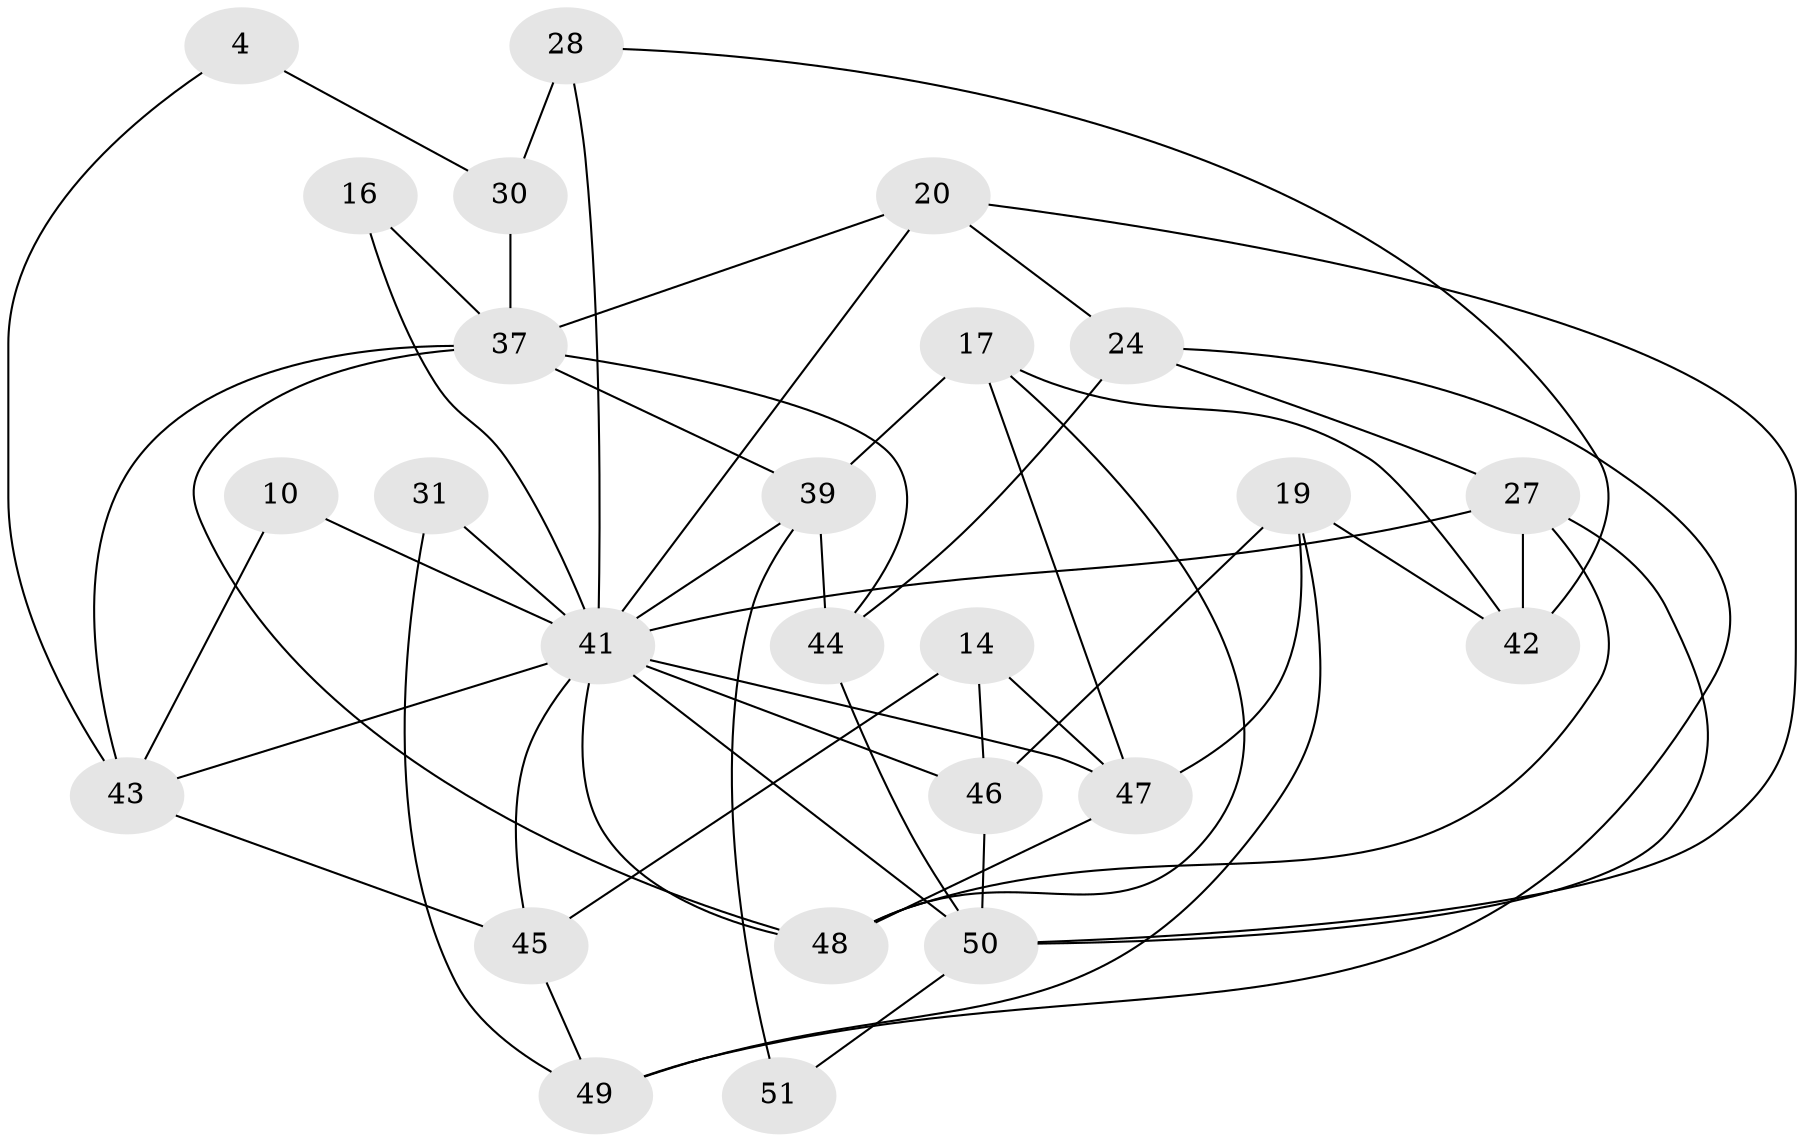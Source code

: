 // original degree distribution, {4: 1.0}
// Generated by graph-tools (version 1.1) at 2025/57/03/09/25 04:57:57]
// undirected, 25 vertices, 53 edges
graph export_dot {
graph [start="1"]
  node [color=gray90,style=filled];
  4;
  10;
  14;
  16;
  17;
  19;
  20 [super="+8"];
  24 [super="+1"];
  27 [super="+18"];
  28;
  30 [super="+29"];
  31;
  37 [super="+36"];
  39 [super="+38"];
  41 [super="+6+33+40"];
  42;
  43 [super="+25"];
  44 [super="+35"];
  45;
  46 [super="+11"];
  47 [super="+22"];
  48 [super="+2"];
  49;
  50 [super="+3+13"];
  51;
  4 -- 30 [weight=2];
  4 -- 43 [weight=2];
  10 -- 43 [weight=2];
  10 -- 41 [weight=2];
  14 -- 45;
  14 -- 46 [weight=2];
  14 -- 47;
  16 -- 41 [weight=2];
  16 -- 37 [weight=2];
  17 -- 42;
  17 -- 47;
  17 -- 39;
  17 -- 48;
  19 -- 42;
  19 -- 49;
  19 -- 47;
  19 -- 46;
  20 -- 37;
  20 -- 24 [weight=2];
  20 -- 50;
  20 -- 41 [weight=2];
  24 -- 49;
  24 -- 27;
  24 -- 44 [weight=2];
  27 -- 48 [weight=2];
  27 -- 42;
  27 -- 50;
  27 -- 41;
  28 -- 30 [weight=2];
  28 -- 42;
  28 -- 41;
  30 -- 37 [weight=2];
  31 -- 49;
  31 -- 41 [weight=3];
  37 -- 44;
  37 -- 48;
  37 -- 39;
  37 -- 43 [weight=2];
  39 -- 44 [weight=2];
  39 -- 41 [weight=2];
  39 -- 51 [weight=2];
  41 -- 46 [weight=2];
  41 -- 43;
  41 -- 45;
  41 -- 47 [weight=2];
  41 -- 48;
  41 -- 50 [weight=2];
  43 -- 45;
  44 -- 50;
  45 -- 49;
  46 -- 50;
  47 -- 48;
  50 -- 51 [weight=2];
}
